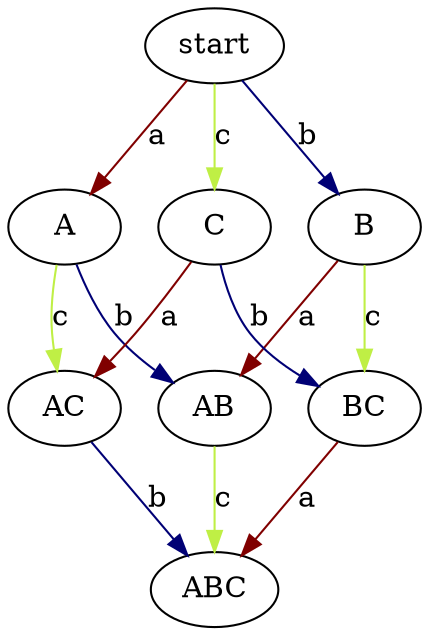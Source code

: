 digraph G {
	"A" -> "AB" [label="b", color="#000075"]
	"A" -> "AC" [label="c", color="#bfef45"]
	"B" -> "BC" [label="c", color="#bfef45"]
	"B" -> "AB" [label="a", color="#800000"]
	"BC" -> "ABC" [label="a", color="#800000"]
	"AB" -> "ABC" [label="c", color="#bfef45"]
	"AC" -> "ABC" [label="b", color="#000075"]
	"start" -> "A" [label="a", color="#800000"]
	"start" -> "B" [label="b", color="#000075"]
	"start" -> "C" [label="c", color="#bfef45"]
	"C" -> "BC" [label="b", color="#000075"]
	"C" -> "AC" [label="a", color="#800000"]
} 
 /* 
	> "AB" -"c"-> "ABC" / < "AB" -"a"-> "B"
	> "C" -"b"-> "BC" / < "C" -"c"-> "start"
	> "B" -"a"-> "AB" / < "B" -"b"-> "start"
	> "start" -"c"-> "C" / > "start" -"b"-> "B"
	> "AB" -"c"-> "ABC" / < "AB" -"b"-> "A"
	< "ABC" -"b"-> "AC" / < "ABC" -"a"-> "BC"
	< "AC" -"a"-> "C" / < "AC" -"c"-> "A"
	> "B" -"c"-> "BC" / < "B" -"b"-> "start"
	< "ABC" -"a"-> "BC" / < "ABC" -"c"-> "AB"
	> "AC" -"b"-> "ABC" / < "AC" -"c"-> "A"
	> "BC" -"a"-> "ABC" / < "BC" -"c"-> "B"
	> "C" -"a"-> "AC" / < "C" -"c"-> "start"
	> "BC" -"a"-> "ABC" / < "BC" -"b"-> "C"
	< "BC" -"c"-> "B" / < "BC" -"b"-> "C"
	> "A" -"b"-> "AB" / < "A" -"a"-> "start"
	> "start" -"c"-> "C" / > "start" -"a"-> "A"
	< "ABC" -"c"-> "AB" / < "ABC" -"b"-> "AC"
	> "start" -"b"-> "B" / > "start" -"a"-> "A"
	> "AC" -"b"-> "ABC" / < "AC" -"a"-> "C"
	> "A" -"b"-> "AB" / > "A" -"c"-> "AC"
	> "A" -"c"-> "AC" / < "A" -"a"-> "start"
	> "B" -"c"-> "BC" / > "B" -"a"-> "AB"
	> "C" -"b"-> "BC" / > "C" -"a"-> "AC"
	< "AB" -"a"-> "B" / < "AB" -"b"-> "A"
*/